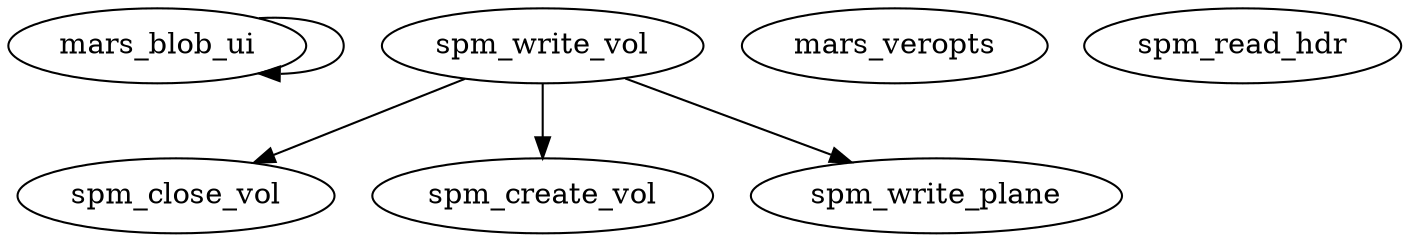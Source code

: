 /* Created by mdot for Matlab */
digraph m2html {
  mars_blob_ui -> mars_blob_ui;
  spm_write_vol -> spm_close_vol;
  spm_write_vol -> spm_create_vol;
  spm_write_vol -> spm_write_plane;

  mars_blob_ui [URL="mars_blob_ui.html"];
  mars_veropts [URL="mars_veropts.html"];
  spm_close_vol [URL="spm_close_vol.html"];
  spm_create_vol [URL="spm_create_vol.html"];
  spm_read_hdr [URL="spm_read_hdr.html"];
  spm_write_plane [URL="spm_write_plane.html"];
  spm_write_vol [URL="spm_write_vol.html"];
}